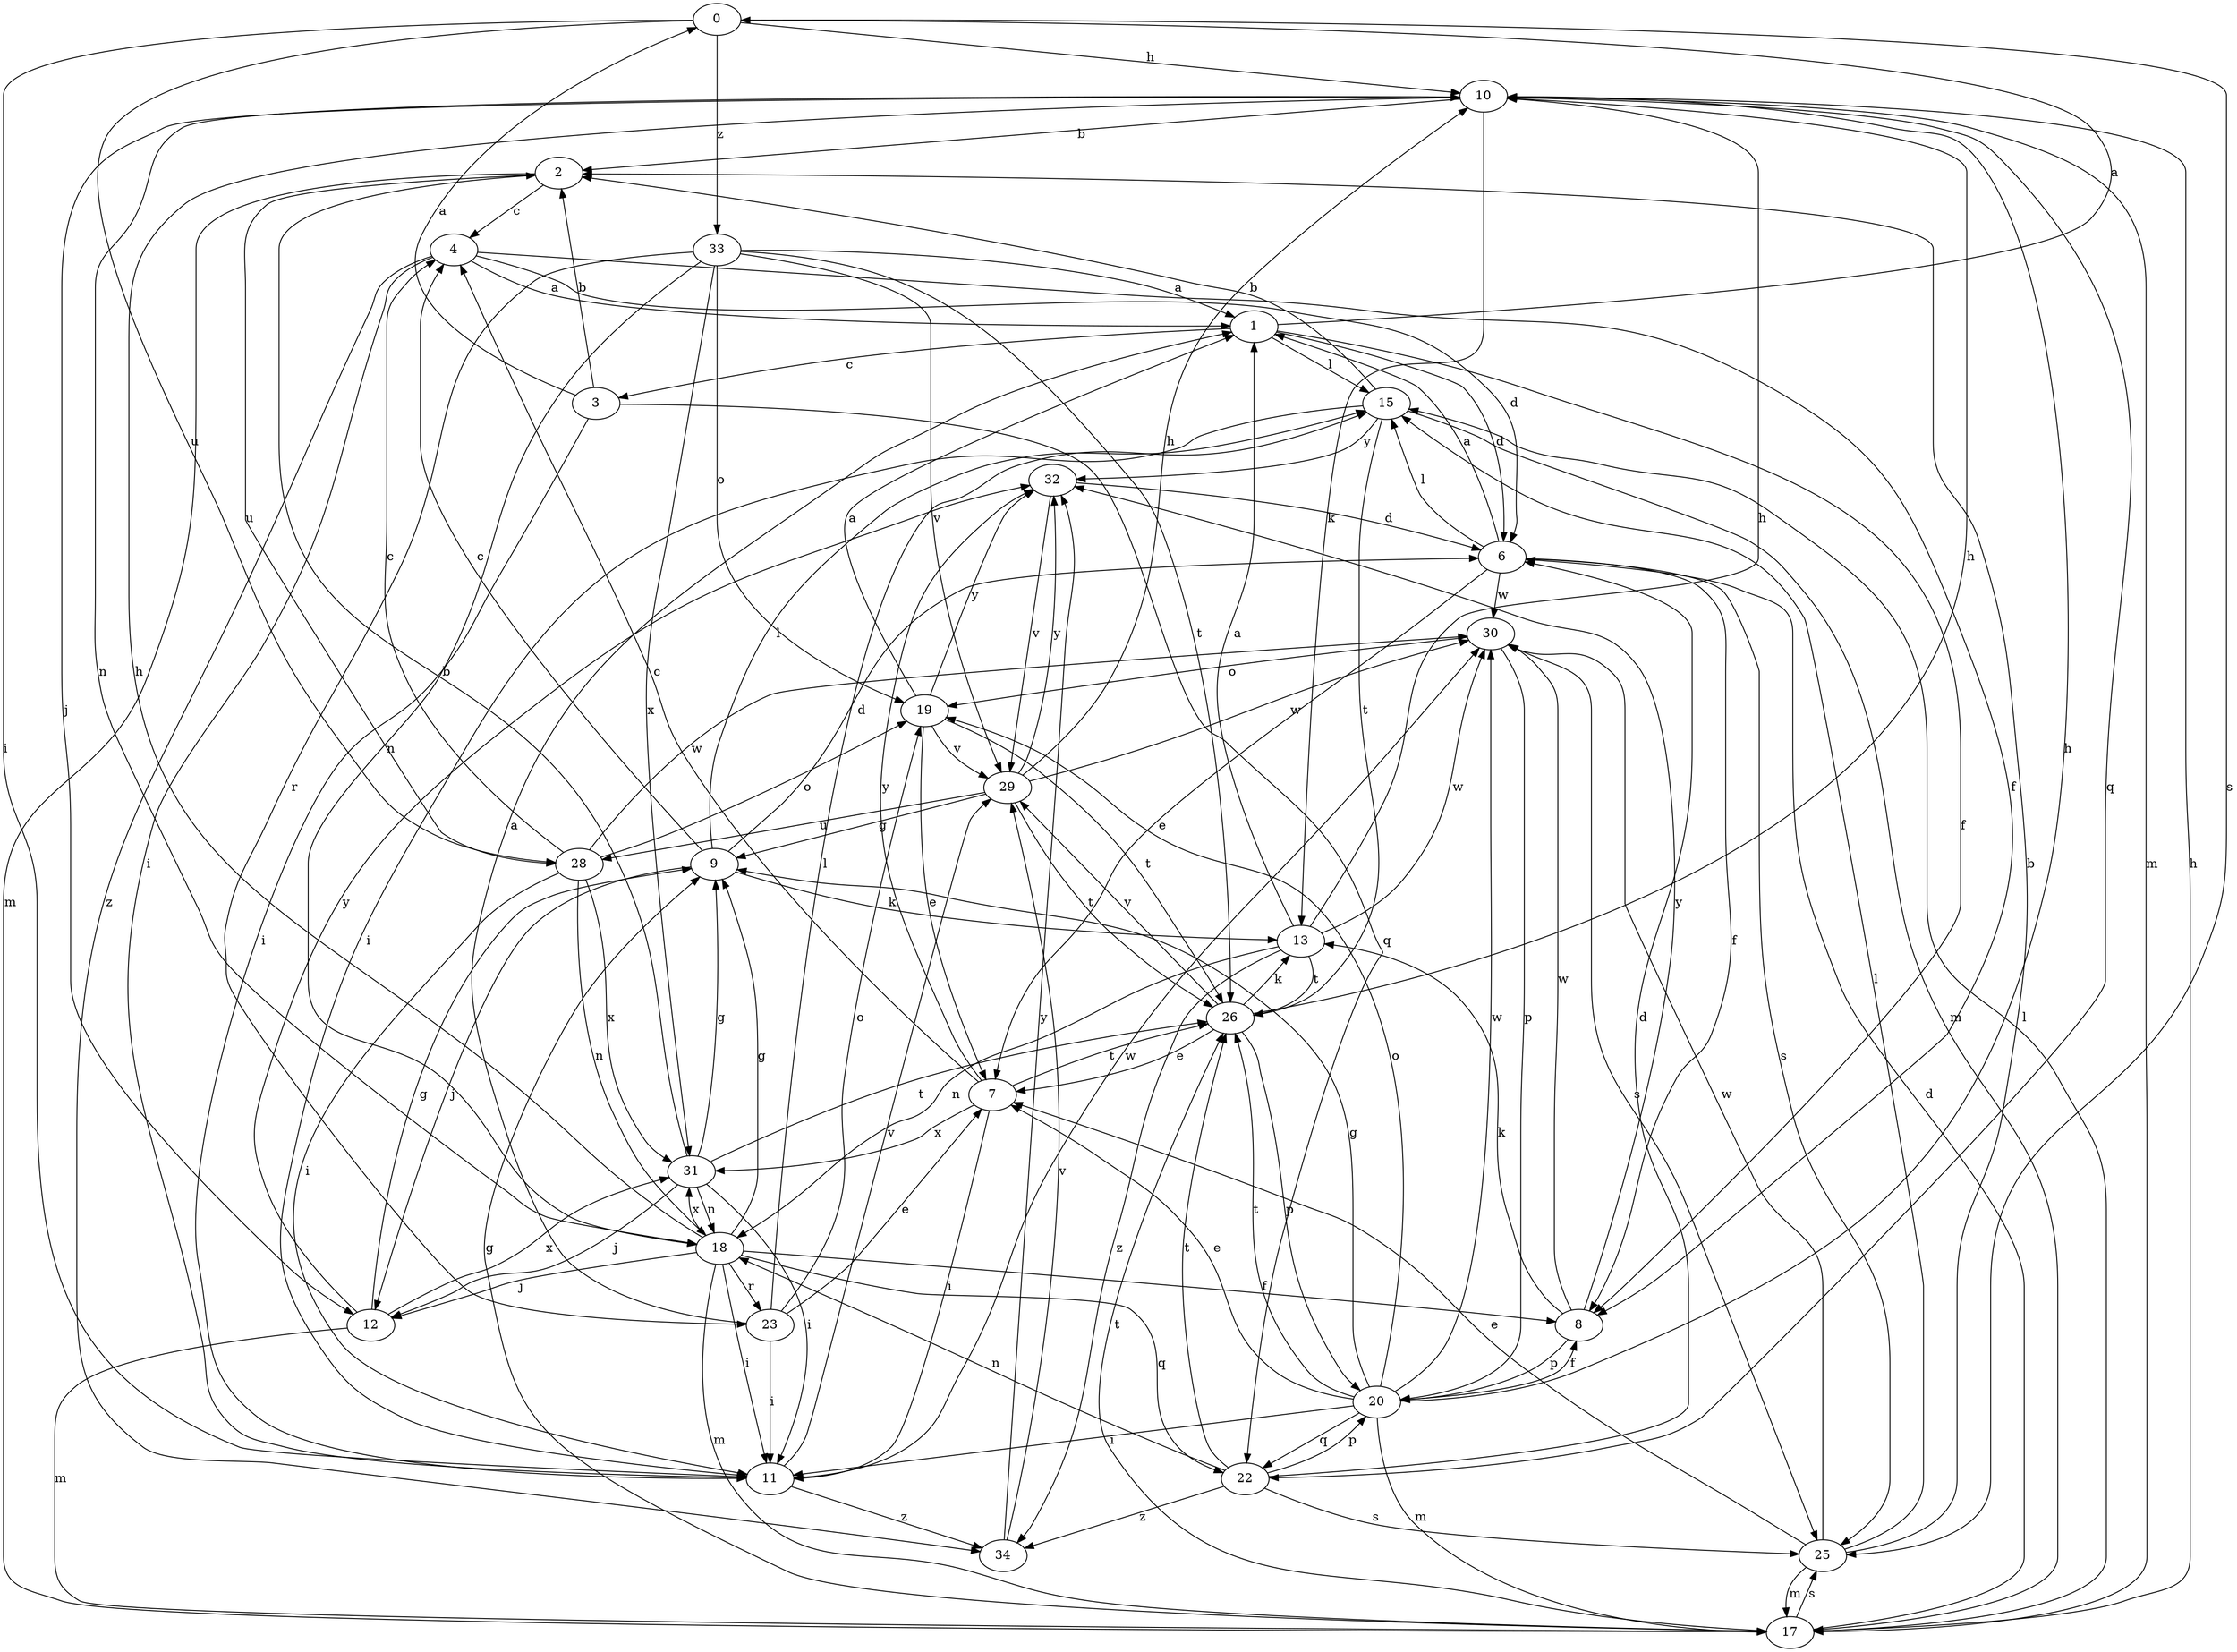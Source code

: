 strict digraph  {
0;
1;
2;
3;
4;
6;
7;
8;
9;
10;
11;
12;
13;
15;
17;
18;
19;
20;
22;
23;
25;
26;
28;
29;
30;
31;
32;
33;
34;
0 -> 10  [label=h];
0 -> 11  [label=i];
0 -> 25  [label=s];
0 -> 28  [label=u];
0 -> 33  [label=z];
1 -> 0  [label=a];
1 -> 3  [label=c];
1 -> 6  [label=d];
1 -> 8  [label=f];
1 -> 15  [label=l];
2 -> 4  [label=c];
2 -> 17  [label=m];
2 -> 28  [label=u];
3 -> 0  [label=a];
3 -> 2  [label=b];
3 -> 11  [label=i];
3 -> 22  [label=q];
4 -> 1  [label=a];
4 -> 6  [label=d];
4 -> 8  [label=f];
4 -> 11  [label=i];
4 -> 34  [label=z];
6 -> 1  [label=a];
6 -> 7  [label=e];
6 -> 8  [label=f];
6 -> 15  [label=l];
6 -> 25  [label=s];
6 -> 30  [label=w];
7 -> 4  [label=c];
7 -> 11  [label=i];
7 -> 26  [label=t];
7 -> 31  [label=x];
7 -> 32  [label=y];
8 -> 13  [label=k];
8 -> 20  [label=p];
8 -> 30  [label=w];
8 -> 32  [label=y];
9 -> 4  [label=c];
9 -> 6  [label=d];
9 -> 12  [label=j];
9 -> 13  [label=k];
9 -> 15  [label=l];
10 -> 2  [label=b];
10 -> 12  [label=j];
10 -> 13  [label=k];
10 -> 17  [label=m];
10 -> 18  [label=n];
10 -> 22  [label=q];
11 -> 29  [label=v];
11 -> 30  [label=w];
11 -> 34  [label=z];
12 -> 9  [label=g];
12 -> 17  [label=m];
12 -> 31  [label=x];
12 -> 32  [label=y];
13 -> 1  [label=a];
13 -> 10  [label=h];
13 -> 18  [label=n];
13 -> 26  [label=t];
13 -> 30  [label=w];
13 -> 34  [label=z];
15 -> 2  [label=b];
15 -> 11  [label=i];
15 -> 17  [label=m];
15 -> 26  [label=t];
15 -> 32  [label=y];
17 -> 6  [label=d];
17 -> 9  [label=g];
17 -> 10  [label=h];
17 -> 15  [label=l];
17 -> 25  [label=s];
17 -> 26  [label=t];
18 -> 8  [label=f];
18 -> 9  [label=g];
18 -> 10  [label=h];
18 -> 11  [label=i];
18 -> 12  [label=j];
18 -> 17  [label=m];
18 -> 22  [label=q];
18 -> 23  [label=r];
18 -> 31  [label=x];
19 -> 1  [label=a];
19 -> 7  [label=e];
19 -> 26  [label=t];
19 -> 29  [label=v];
19 -> 32  [label=y];
20 -> 7  [label=e];
20 -> 8  [label=f];
20 -> 9  [label=g];
20 -> 10  [label=h];
20 -> 11  [label=i];
20 -> 17  [label=m];
20 -> 19  [label=o];
20 -> 22  [label=q];
20 -> 26  [label=t];
20 -> 30  [label=w];
22 -> 6  [label=d];
22 -> 18  [label=n];
22 -> 20  [label=p];
22 -> 25  [label=s];
22 -> 26  [label=t];
22 -> 34  [label=z];
23 -> 1  [label=a];
23 -> 7  [label=e];
23 -> 11  [label=i];
23 -> 15  [label=l];
23 -> 19  [label=o];
25 -> 2  [label=b];
25 -> 7  [label=e];
25 -> 15  [label=l];
25 -> 17  [label=m];
25 -> 30  [label=w];
26 -> 7  [label=e];
26 -> 10  [label=h];
26 -> 13  [label=k];
26 -> 20  [label=p];
26 -> 29  [label=v];
28 -> 4  [label=c];
28 -> 11  [label=i];
28 -> 18  [label=n];
28 -> 19  [label=o];
28 -> 30  [label=w];
28 -> 31  [label=x];
29 -> 9  [label=g];
29 -> 10  [label=h];
29 -> 26  [label=t];
29 -> 28  [label=u];
29 -> 30  [label=w];
29 -> 32  [label=y];
30 -> 19  [label=o];
30 -> 20  [label=p];
30 -> 25  [label=s];
31 -> 2  [label=b];
31 -> 9  [label=g];
31 -> 11  [label=i];
31 -> 12  [label=j];
31 -> 18  [label=n];
31 -> 26  [label=t];
32 -> 6  [label=d];
32 -> 29  [label=v];
33 -> 1  [label=a];
33 -> 18  [label=n];
33 -> 19  [label=o];
33 -> 23  [label=r];
33 -> 26  [label=t];
33 -> 29  [label=v];
33 -> 31  [label=x];
34 -> 29  [label=v];
34 -> 32  [label=y];
}
